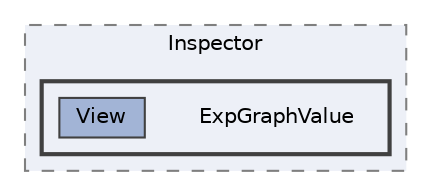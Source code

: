 digraph "C:/Users/むずでょ/Documents/Unity Projects/RMU-1-00-00-Research/Assets/RPGMaker/Codebase/Editor/Inspector/ExpGraphValue"
{
 // LATEX_PDF_SIZE
  bgcolor="transparent";
  edge [fontname=Helvetica,fontsize=10,labelfontname=Helvetica,labelfontsize=10];
  node [fontname=Helvetica,fontsize=10,shape=box,height=0.2,width=0.4];
  compound=true
  subgraph clusterdir_556927790365328304c22c636a104915 {
    graph [ bgcolor="#edf0f7", pencolor="grey50", label="Inspector", fontname=Helvetica,fontsize=10 style="filled,dashed", URL="dir_556927790365328304c22c636a104915.html",tooltip=""]
  subgraph clusterdir_01a9077076841fe4d6379e0480248bc1 {
    graph [ bgcolor="#edf0f7", pencolor="grey25", label="", fontname=Helvetica,fontsize=10 style="filled,bold", URL="dir_01a9077076841fe4d6379e0480248bc1.html",tooltip=""]
    dir_01a9077076841fe4d6379e0480248bc1 [shape=plaintext, label="ExpGraphValue"];
  dir_98d08fac7f660c49157946bc998ba092 [label="View", fillcolor="#a2b4d6", color="grey25", style="filled", URL="dir_98d08fac7f660c49157946bc998ba092.html",tooltip=""];
  }
  }
}

